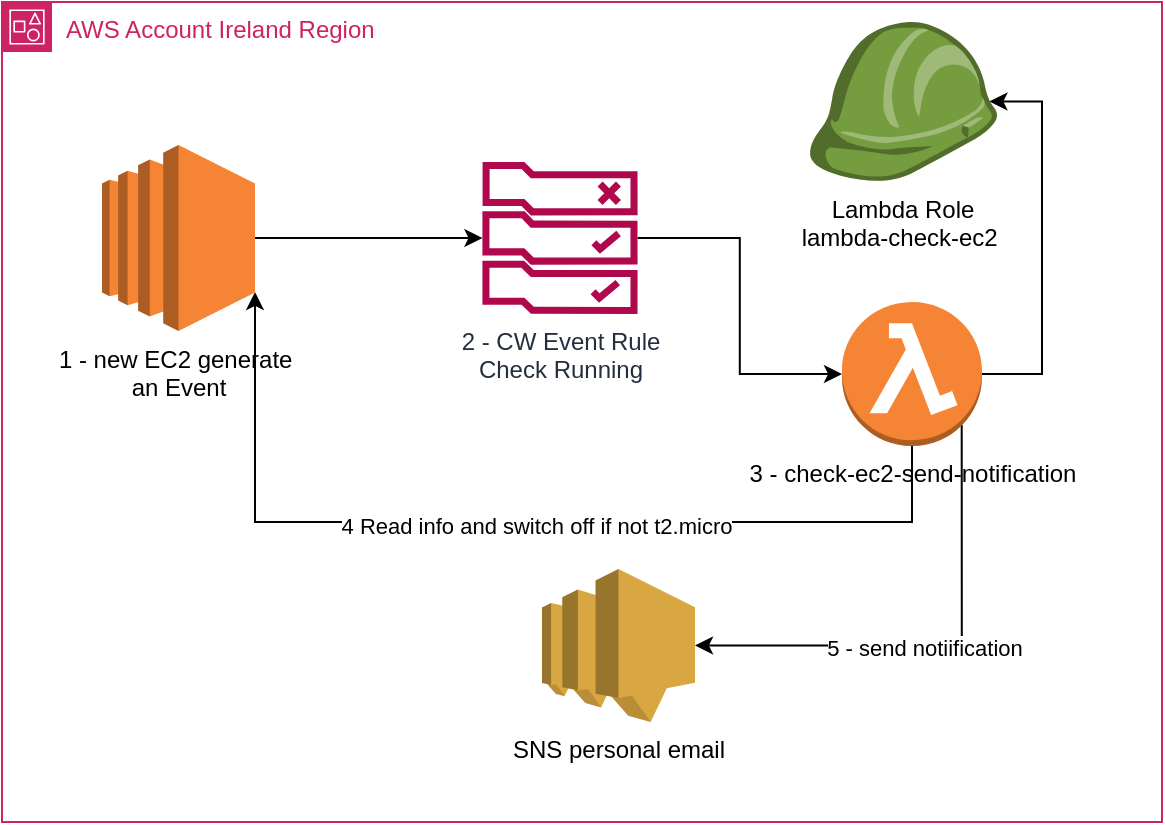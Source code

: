 <mxfile version="20.7.4" type="device"><diagram id="CjKnd9uSiTxL0gPTa1MY" name="Page-1"><mxGraphModel dx="1114" dy="854" grid="1" gridSize="10" guides="1" tooltips="1" connect="1" arrows="1" fold="1" page="1" pageScale="1" pageWidth="827" pageHeight="1169" math="0" shadow="0"><root><mxCell id="0"/><mxCell id="1" parent="0"/><mxCell id="2WHvIHnG6OuoQr9HFwmj-2" value="AWS Account Ireland Region" style="points=[[0,0],[0.25,0],[0.5,0],[0.75,0],[1,0],[1,0.25],[1,0.5],[1,0.75],[1,1],[0.75,1],[0.5,1],[0.25,1],[0,1],[0,0.75],[0,0.5],[0,0.25]];outlineConnect=0;gradientColor=none;html=1;whiteSpace=wrap;fontSize=12;fontStyle=0;container=1;pointerEvents=0;collapsible=0;recursiveResize=0;shape=mxgraph.aws4.group;grIcon=mxgraph.aws4.group_account;strokeColor=#CD2264;fillColor=none;verticalAlign=top;align=left;spacingLeft=30;fontColor=#CD2264;dashed=0;" vertex="1" parent="1"><mxGeometry x="330" y="370" width="580" height="410" as="geometry"/></mxCell><mxCell id="2WHvIHnG6OuoQr9HFwmj-9" style="edgeStyle=orthogonalEdgeStyle;rounded=0;orthogonalLoop=1;jettySize=auto;html=1;" edge="1" parent="2WHvIHnG6OuoQr9HFwmj-2" source="2WHvIHnG6OuoQr9HFwmj-1" target="2WHvIHnG6OuoQr9HFwmj-4"><mxGeometry relative="1" as="geometry"/></mxCell><mxCell id="2WHvIHnG6OuoQr9HFwmj-1" value="2 - CW Event Rule&lt;br&gt;Check Running" style="sketch=0;outlineConnect=0;fontColor=#232F3E;gradientColor=none;fillColor=#B0084D;strokeColor=none;dashed=0;verticalLabelPosition=bottom;verticalAlign=top;align=center;html=1;fontSize=12;fontStyle=0;aspect=fixed;pointerEvents=1;shape=mxgraph.aws4.rule_2;" vertex="1" parent="2WHvIHnG6OuoQr9HFwmj-2"><mxGeometry x="240" y="80" width="78" height="76" as="geometry"/></mxCell><mxCell id="2WHvIHnG6OuoQr9HFwmj-8" style="edgeStyle=orthogonalEdgeStyle;rounded=0;orthogonalLoop=1;jettySize=auto;html=1;entryX=0.96;entryY=0.5;entryDx=0;entryDy=0;entryPerimeter=0;" edge="1" parent="2WHvIHnG6OuoQr9HFwmj-2" source="2WHvIHnG6OuoQr9HFwmj-4" target="2WHvIHnG6OuoQr9HFwmj-5"><mxGeometry relative="1" as="geometry"><Array as="points"><mxPoint x="520" y="186"/><mxPoint x="520" y="50"/></Array></mxGeometry></mxCell><mxCell id="2WHvIHnG6OuoQr9HFwmj-10" style="edgeStyle=orthogonalEdgeStyle;rounded=0;orthogonalLoop=1;jettySize=auto;html=1;entryX=1;entryY=0.79;entryDx=0;entryDy=0;entryPerimeter=0;" edge="1" parent="2WHvIHnG6OuoQr9HFwmj-2" source="2WHvIHnG6OuoQr9HFwmj-4" target="2WHvIHnG6OuoQr9HFwmj-6"><mxGeometry relative="1" as="geometry"><Array as="points"><mxPoint x="455" y="260"/><mxPoint x="127" y="260"/></Array></mxGeometry></mxCell><mxCell id="2WHvIHnG6OuoQr9HFwmj-11" value="4 Read info and switch off if not t2.micro" style="edgeLabel;html=1;align=center;verticalAlign=middle;resizable=0;points=[];" vertex="1" connectable="0" parent="2WHvIHnG6OuoQr9HFwmj-10"><mxGeometry x="-0.061" y="2" relative="1" as="geometry"><mxPoint as="offset"/></mxGeometry></mxCell><mxCell id="2WHvIHnG6OuoQr9HFwmj-13" style="edgeStyle=orthogonalEdgeStyle;rounded=0;orthogonalLoop=1;jettySize=auto;html=1;exitX=0.855;exitY=0.855;exitDx=0;exitDy=0;exitPerimeter=0;entryX=1;entryY=0.5;entryDx=0;entryDy=0;entryPerimeter=0;" edge="1" parent="2WHvIHnG6OuoQr9HFwmj-2" source="2WHvIHnG6OuoQr9HFwmj-4" target="2WHvIHnG6OuoQr9HFwmj-12"><mxGeometry relative="1" as="geometry"><Array as="points"><mxPoint x="480" y="322"/></Array></mxGeometry></mxCell><mxCell id="2WHvIHnG6OuoQr9HFwmj-14" value="5 - send notiification" style="edgeLabel;html=1;align=center;verticalAlign=middle;resizable=0;points=[];" vertex="1" connectable="0" parent="2WHvIHnG6OuoQr9HFwmj-13"><mxGeometry x="0.06" y="1" relative="1" as="geometry"><mxPoint as="offset"/></mxGeometry></mxCell><mxCell id="2WHvIHnG6OuoQr9HFwmj-4" value="3 - check-ec2-send-notification" style="outlineConnect=0;dashed=0;verticalLabelPosition=bottom;verticalAlign=top;align=center;html=1;shape=mxgraph.aws3.lambda_function;fillColor=#F58534;gradientColor=none;" vertex="1" parent="2WHvIHnG6OuoQr9HFwmj-2"><mxGeometry x="420" y="150" width="70" height="72" as="geometry"/></mxCell><mxCell id="2WHvIHnG6OuoQr9HFwmj-5" value="Lambda Role&lt;br&gt;lambda-check-ec2&amp;nbsp;" style="outlineConnect=0;dashed=0;verticalLabelPosition=bottom;verticalAlign=top;align=center;html=1;shape=mxgraph.aws3.role;fillColor=#759C3E;gradientColor=none;" vertex="1" parent="2WHvIHnG6OuoQr9HFwmj-2"><mxGeometry x="403" y="10" width="94.5" height="79.5" as="geometry"/></mxCell><mxCell id="2WHvIHnG6OuoQr9HFwmj-7" style="edgeStyle=orthogonalEdgeStyle;rounded=0;orthogonalLoop=1;jettySize=auto;html=1;" edge="1" parent="2WHvIHnG6OuoQr9HFwmj-2" source="2WHvIHnG6OuoQr9HFwmj-6" target="2WHvIHnG6OuoQr9HFwmj-1"><mxGeometry relative="1" as="geometry"/></mxCell><mxCell id="2WHvIHnG6OuoQr9HFwmj-6" value="1 - new EC2 generate&amp;nbsp;&lt;br&gt;an Event" style="outlineConnect=0;dashed=0;verticalLabelPosition=bottom;verticalAlign=top;align=center;html=1;shape=mxgraph.aws3.ec2;fillColor=#F58534;gradientColor=none;" vertex="1" parent="2WHvIHnG6OuoQr9HFwmj-2"><mxGeometry x="50" y="71.5" width="76.5" height="93" as="geometry"/></mxCell><mxCell id="2WHvIHnG6OuoQr9HFwmj-12" value="SNS personal email" style="outlineConnect=0;dashed=0;verticalLabelPosition=bottom;verticalAlign=top;align=center;html=1;shape=mxgraph.aws3.sns;fillColor=#D9A741;gradientColor=none;" vertex="1" parent="2WHvIHnG6OuoQr9HFwmj-2"><mxGeometry x="270" y="283.5" width="76.5" height="76.5" as="geometry"/></mxCell></root></mxGraphModel></diagram></mxfile>